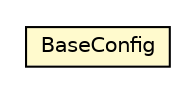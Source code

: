 #!/usr/local/bin/dot
#
# Class diagram 
# Generated by UMLGraph version 5.2 (http://www.umlgraph.org/)
#

digraph G {
	edge [fontname="Helvetica",fontsize=10,labelfontname="Helvetica",labelfontsize=10];
	node [fontname="Helvetica",fontsize=10,shape=plaintext];
	nodesep=0.25;
	ranksep=0.5;
	// com.isnotworking.recfwk.engine.BaseConfig
	c200 [label=<<table title="com.isnotworking.recfwk.engine.BaseConfig" border="0" cellborder="1" cellspacing="0" cellpadding="2" port="p" bgcolor="lemonChiffon" href="./BaseConfig.html">
		<tr><td><table border="0" cellspacing="0" cellpadding="1">
<tr><td align="center" balign="center"> BaseConfig </td></tr>
		</table></td></tr>
		</table>>, fontname="Helvetica", fontcolor="black", fontsize=10.0];
}

